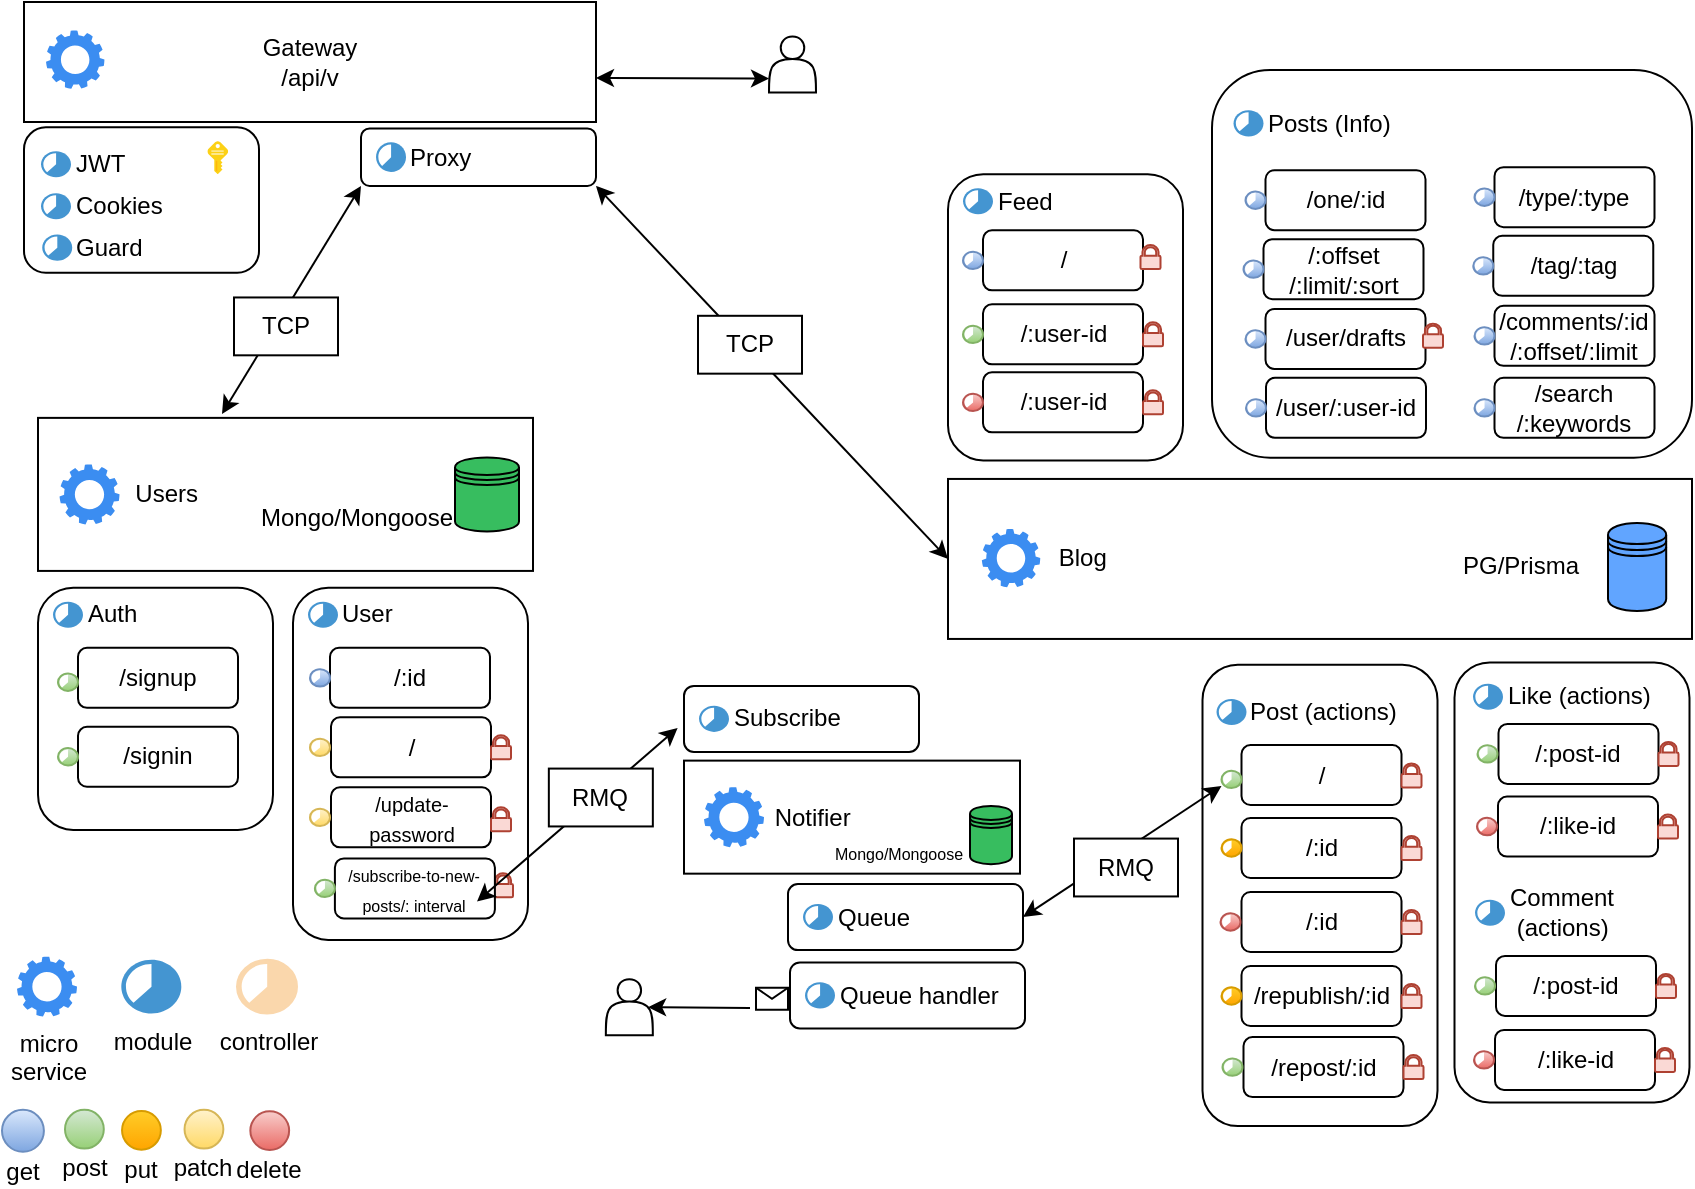 <mxfile version="22.1.2" type="device">
  <diagram name="Stránka-1" id="Q7augeW1ysP3k_pjyfom">
    <mxGraphModel dx="1420" dy="840" grid="1" gridSize="11" guides="1" tooltips="1" connect="1" arrows="1" fold="1" page="1" pageScale="1" pageWidth="180" pageHeight="333" math="0" shadow="0">
      <root>
        <mxCell id="0" />
        <mxCell id="1" parent="0" />
        <mxCell id="AFp-_R_-GhDzbqFiinib-34" value="" style="rounded=1;whiteSpace=wrap;html=1;align=left;movable=1;resizable=1;rotatable=1;deletable=1;editable=1;locked=0;connectable=1;" parent="1" vertex="1">
          <mxGeometry x="753.25" y="378.2" width="117.5" height="220" as="geometry" />
        </mxCell>
        <mxCell id="ADhO0i4H8DHNeuuw_Dwu-41" value="" style="rounded=1;whiteSpace=wrap;html=1;align=left;movable=1;resizable=1;rotatable=1;deletable=1;editable=1;locked=0;connectable=1;" parent="1" vertex="1">
          <mxGeometry x="172.5" y="340.92" width="117.5" height="176.02" as="geometry" />
        </mxCell>
        <mxCell id="ADhO0i4H8DHNeuuw_Dwu-30" value="" style="rounded=1;whiteSpace=wrap;html=1;align=left;movable=1;resizable=1;rotatable=1;deletable=1;editable=1;locked=0;connectable=1;" parent="1" vertex="1">
          <mxGeometry x="45" y="340.92" width="117.5" height="121.02" as="geometry" />
        </mxCell>
        <mxCell id="ADhO0i4H8DHNeuuw_Dwu-7" value="Gateway&lt;br&gt;/api/v" style="rounded=0;whiteSpace=wrap;html=1;labelPosition=center;verticalLabelPosition=middle;align=center;verticalAlign=middle;" parent="1" vertex="1">
          <mxGeometry x="38" y="48" width="286" height="60" as="geometry" />
        </mxCell>
        <mxCell id="ADhO0i4H8DHNeuuw_Dwu-13" value="" style="group;fillColor=#FFA069;movable=1;resizable=1;rotatable=1;deletable=1;editable=1;locked=0;connectable=1;" parent="1" vertex="1" connectable="0">
          <mxGeometry x="500" y="286.47" width="372" height="80" as="geometry" />
        </mxCell>
        <mxCell id="ADhO0i4H8DHNeuuw_Dwu-5" value="&amp;nbsp; &amp;nbsp; &amp;nbsp; &amp;nbsp; &amp;nbsp; &amp;nbsp; &amp;nbsp; &amp;nbsp; Blog" style="rounded=0;whiteSpace=wrap;html=1;movable=1;resizable=1;rotatable=1;deletable=1;editable=1;locked=0;connectable=1;align=left;" parent="ADhO0i4H8DHNeuuw_Dwu-13" vertex="1">
          <mxGeometry width="372.0" height="80" as="geometry" />
        </mxCell>
        <mxCell id="ADhO0i4H8DHNeuuw_Dwu-3" value="" style="sketch=0;html=1;aspect=fixed;strokeColor=none;shadow=0;fillColor=#3B8DF1;verticalAlign=top;labelPosition=center;verticalLabelPosition=bottom;shape=mxgraph.gcp2.gear;movable=1;resizable=1;rotatable=1;deletable=1;editable=1;locked=0;connectable=1;" parent="ADhO0i4H8DHNeuuw_Dwu-13" vertex="1">
          <mxGeometry x="16.909" y="25.0" width="29.215" height="29.215" as="geometry" />
        </mxCell>
        <mxCell id="AFp-_R_-GhDzbqFiinib-11" value="" style="shape=datastore;whiteSpace=wrap;html=1;fillColor=#61A5FF;movable=1;resizable=1;rotatable=1;deletable=1;editable=1;locked=0;connectable=1;" parent="ADhO0i4H8DHNeuuw_Dwu-13" vertex="1">
          <mxGeometry x="330" y="22" width="29.1" height="44" as="geometry" />
        </mxCell>
        <mxCell id="AFp-_R_-GhDzbqFiinib-12" value="PG/Prisma" style="text;html=1;align=center;verticalAlign=middle;resizable=1;points=[];autosize=1;strokeColor=none;fillColor=none;movable=1;rotatable=1;deletable=1;editable=1;locked=0;connectable=1;" parent="ADhO0i4H8DHNeuuw_Dwu-13" vertex="1">
          <mxGeometry x="242" y="27.5" width="88" height="33" as="geometry" />
        </mxCell>
        <mxCell id="ADhO0i4H8DHNeuuw_Dwu-15" value="/signup" style="rounded=1;whiteSpace=wrap;html=1;movable=1;resizable=1;rotatable=1;deletable=1;editable=1;locked=0;connectable=1;" parent="1" vertex="1">
          <mxGeometry x="65" y="370.92" width="80" height="30" as="geometry" />
        </mxCell>
        <mxCell id="ADhO0i4H8DHNeuuw_Dwu-16" value="/signin" style="rounded=1;whiteSpace=wrap;html=1;movable=1;resizable=1;rotatable=1;deletable=1;editable=1;locked=0;connectable=1;" parent="1" vertex="1">
          <mxGeometry x="65" y="410.4" width="80" height="30" as="geometry" />
        </mxCell>
        <mxCell id="ADhO0i4H8DHNeuuw_Dwu-17" value="/" style="rounded=1;whiteSpace=wrap;html=1;movable=1;resizable=1;rotatable=1;deletable=1;editable=1;locked=0;connectable=1;" parent="1" vertex="1">
          <mxGeometry x="191.5" y="405.68" width="80" height="30" as="geometry" />
        </mxCell>
        <mxCell id="ADhO0i4H8DHNeuuw_Dwu-20" value="" style="sketch=0;pointerEvents=1;shadow=0;dashed=0;html=1;strokeColor=#ae4132;labelPosition=center;verticalLabelPosition=bottom;verticalAlign=top;outlineConnect=0;align=center;shape=mxgraph.office.security.lock_protected;fillColor=#fad9d5;movable=1;resizable=1;rotatable=1;deletable=1;editable=1;locked=0;connectable=1;" parent="1" vertex="1">
          <mxGeometry x="271.5" y="414.68" width="10" height="12" as="geometry" />
        </mxCell>
        <mxCell id="ADhO0i4H8DHNeuuw_Dwu-21" value="/:id" style="rounded=1;whiteSpace=wrap;html=1;movable=1;resizable=1;rotatable=1;deletable=1;editable=1;locked=0;connectable=1;" parent="1" vertex="1">
          <mxGeometry x="191" y="370.92" width="80" height="30" as="geometry" />
        </mxCell>
        <mxCell id="ADhO0i4H8DHNeuuw_Dwu-24" value="module" style="shadow=0;dashed=0;html=1;strokeColor=none;fillColor=#4495D1;labelPosition=center;verticalLabelPosition=bottom;verticalAlign=top;align=center;outlineConnect=0;shape=mxgraph.veeam.2d.resource_pool;movable=1;resizable=1;rotatable=1;deletable=1;editable=1;locked=0;connectable=1;" parent="1" vertex="1">
          <mxGeometry x="86.65" y="526.91" width="30" height="26.8" as="geometry" />
        </mxCell>
        <mxCell id="ADhO0i4H8DHNeuuw_Dwu-26" value="micro &lt;br&gt;service" style="sketch=0;html=1;aspect=fixed;strokeColor=none;shadow=0;fillColor=#3B8DF1;verticalAlign=top;labelPosition=center;verticalLabelPosition=bottom;shape=mxgraph.gcp2.gear;movable=1;resizable=1;rotatable=1;deletable=1;editable=1;locked=0;connectable=1;" parent="1" vertex="1">
          <mxGeometry x="34.5" y="525.31" width="30" height="30" as="geometry" />
        </mxCell>
        <mxCell id="ADhO0i4H8DHNeuuw_Dwu-27" value="Auth" style="shadow=0;dashed=0;html=1;strokeColor=none;fillColor=#4495D1;labelPosition=right;verticalLabelPosition=middle;verticalAlign=middle;align=left;outlineConnect=0;shape=mxgraph.veeam.2d.resource_pool;horizontal=1;movable=1;resizable=1;rotatable=1;deletable=1;editable=1;locked=0;connectable=1;" parent="1" vertex="1">
          <mxGeometry x="52.5" y="347.85" width="15" height="13.07" as="geometry" />
        </mxCell>
        <mxCell id="ADhO0i4H8DHNeuuw_Dwu-32" value="controller" style="shadow=0;dashed=0;html=1;strokeColor=#fad7ac;fillColor=#fad7ac;labelPosition=center;verticalLabelPosition=bottom;verticalAlign=top;align=center;outlineConnect=0;shape=mxgraph.veeam.2d.resource_pool;movable=1;resizable=1;rotatable=1;deletable=1;editable=1;locked=0;connectable=1;" parent="1" vertex="1">
          <mxGeometry x="144.5" y="526.91" width="30" height="26.8" as="geometry" />
        </mxCell>
        <mxCell id="ADhO0i4H8DHNeuuw_Dwu-33" value="" style="shadow=0;dashed=0;html=1;strokeColor=#82b366;fillColor=#d5e8d4;labelPosition=center;verticalLabelPosition=bottom;verticalAlign=top;align=center;outlineConnect=0;shape=mxgraph.veeam.2d.resource_pool;gradientColor=#97d077;movable=1;resizable=1;rotatable=1;deletable=1;editable=1;locked=0;connectable=1;" parent="1" vertex="1">
          <mxGeometry x="55" y="383.75" width="10" height="8.71" as="geometry" />
        </mxCell>
        <mxCell id="ADhO0i4H8DHNeuuw_Dwu-36" value="" style="shadow=0;dashed=0;html=1;strokeColor=#82b366;fillColor=#d5e8d4;labelPosition=center;verticalLabelPosition=bottom;verticalAlign=top;align=center;outlineConnect=0;shape=mxgraph.veeam.2d.resource_pool;gradientColor=#97d077;movable=1;resizable=1;rotatable=1;deletable=1;editable=1;locked=0;connectable=1;" parent="1" vertex="1">
          <mxGeometry x="55" y="421.05" width="10" height="8.71" as="geometry" />
        </mxCell>
        <mxCell id="ADhO0i4H8DHNeuuw_Dwu-37" value="" style="shadow=0;dashed=0;html=1;strokeColor=#d6b656;fillColor=#fff2cc;labelPosition=center;verticalLabelPosition=bottom;verticalAlign=top;align=center;outlineConnect=0;shape=mxgraph.veeam.2d.resource_pool;gradientColor=#ffd966;movable=1;resizable=1;rotatable=1;deletable=1;editable=1;locked=0;connectable=1;" parent="1" vertex="1">
          <mxGeometry x="181" y="416.32" width="10" height="8.71" as="geometry" />
        </mxCell>
        <mxCell id="ADhO0i4H8DHNeuuw_Dwu-46" value="User" style="shadow=0;dashed=0;html=1;strokeColor=none;fillColor=#4495D1;labelPosition=right;verticalLabelPosition=middle;verticalAlign=middle;align=left;outlineConnect=0;shape=mxgraph.veeam.2d.resource_pool;horizontal=1;movable=1;resizable=1;rotatable=1;deletable=1;editable=1;locked=0;connectable=1;" parent="1" vertex="1">
          <mxGeometry x="180" y="347.85" width="15" height="13.07" as="geometry" />
        </mxCell>
        <mxCell id="ADhO0i4H8DHNeuuw_Dwu-53" value="" style="rounded=1;whiteSpace=wrap;html=1;align=left;movable=1;resizable=1;rotatable=1;deletable=1;editable=1;locked=0;connectable=1;" parent="1" vertex="1">
          <mxGeometry x="627.25" y="379.34" width="117.5" height="230.67" as="geometry" />
        </mxCell>
        <mxCell id="ADhO0i4H8DHNeuuw_Dwu-54" value="/" style="rounded=1;whiteSpace=wrap;html=1;movable=1;resizable=1;rotatable=1;deletable=1;editable=1;locked=0;connectable=1;" parent="1" vertex="1">
          <mxGeometry x="646.75" y="419.52" width="80" height="30" as="geometry" />
        </mxCell>
        <mxCell id="ADhO0i4H8DHNeuuw_Dwu-55" value="/:id" style="rounded=1;whiteSpace=wrap;html=1;movable=1;resizable=1;rotatable=1;deletable=1;editable=1;locked=0;connectable=1;" parent="1" vertex="1">
          <mxGeometry x="646.75" y="456.0" width="80" height="30" as="geometry" />
        </mxCell>
        <mxCell id="ADhO0i4H8DHNeuuw_Dwu-56" value="/:id" style="rounded=1;whiteSpace=wrap;html=1;movable=1;resizable=1;rotatable=1;deletable=1;editable=1;locked=0;connectable=1;" parent="1" vertex="1">
          <mxGeometry x="646.75" y="493.0" width="80" height="30" as="geometry" />
        </mxCell>
        <mxCell id="ADhO0i4H8DHNeuuw_Dwu-57" value="" style="sketch=0;pointerEvents=1;shadow=0;dashed=0;html=1;strokeColor=#ae4132;labelPosition=center;verticalLabelPosition=bottom;verticalAlign=top;outlineConnect=0;align=center;shape=mxgraph.office.security.lock_protected;fillColor=#fad9d5;movable=1;resizable=1;rotatable=1;deletable=1;editable=1;locked=0;connectable=1;" parent="1" vertex="1">
          <mxGeometry x="726.75" y="502.0" width="10" height="12" as="geometry" />
        </mxCell>
        <mxCell id="ADhO0i4H8DHNeuuw_Dwu-58" value="Post (actions)" style="shadow=0;dashed=0;html=1;strokeColor=none;fillColor=#4495D1;labelPosition=right;verticalLabelPosition=middle;verticalAlign=middle;align=left;outlineConnect=0;shape=mxgraph.veeam.2d.resource_pool;horizontal=1;movable=1;resizable=1;rotatable=1;deletable=1;editable=1;locked=0;connectable=1;" parent="1" vertex="1">
          <mxGeometry x="634.25" y="396.45" width="15" height="13.07" as="geometry" />
        </mxCell>
        <mxCell id="ADhO0i4H8DHNeuuw_Dwu-59" value="" style="shadow=0;dashed=0;html=1;strokeColor=#82b366;fillColor=#d5e8d4;labelPosition=center;verticalLabelPosition=bottom;verticalAlign=top;align=center;outlineConnect=0;shape=mxgraph.veeam.2d.resource_pool;gradientColor=#97d077;movable=1;resizable=1;rotatable=1;deletable=1;editable=1;locked=0;connectable=1;" parent="1" vertex="1">
          <mxGeometry x="636.75" y="432.35" width="10" height="8.71" as="geometry" />
        </mxCell>
        <mxCell id="ADhO0i4H8DHNeuuw_Dwu-60" value="" style="shadow=0;dashed=0;html=1;strokeColor=#d79b00;fillColor=#ffcd28;labelPosition=center;verticalLabelPosition=bottom;verticalAlign=top;align=center;outlineConnect=0;shape=mxgraph.veeam.2d.resource_pool;gradientColor=#ffa500;movable=1;resizable=1;rotatable=1;deletable=1;editable=1;locked=0;connectable=1;" parent="1" vertex="1">
          <mxGeometry x="636.75" y="466.65" width="10" height="8.71" as="geometry" />
        </mxCell>
        <mxCell id="ADhO0i4H8DHNeuuw_Dwu-61" value="" style="shadow=0;dashed=0;html=1;strokeColor=#b85450;fillColor=#f8cecc;labelPosition=center;verticalLabelPosition=bottom;verticalAlign=top;align=center;outlineConnect=0;shape=mxgraph.veeam.2d.resource_pool;gradientColor=#ea6b66;movable=1;resizable=1;rotatable=1;deletable=1;editable=1;locked=0;connectable=1;" parent="1" vertex="1">
          <mxGeometry x="636.25" y="503.64" width="10" height="8.71" as="geometry" />
        </mxCell>
        <mxCell id="ADhO0i4H8DHNeuuw_Dwu-62" value="" style="sketch=0;pointerEvents=1;shadow=0;dashed=0;html=1;strokeColor=#ae4132;labelPosition=center;verticalLabelPosition=bottom;verticalAlign=top;outlineConnect=0;align=center;shape=mxgraph.office.security.lock_protected;fillColor=#fad9d5;movable=1;resizable=1;rotatable=1;deletable=1;editable=1;locked=0;connectable=1;" parent="1" vertex="1">
          <mxGeometry x="726.75" y="428.72" width="10" height="12" as="geometry" />
        </mxCell>
        <mxCell id="ADhO0i4H8DHNeuuw_Dwu-63" value="" style="sketch=0;pointerEvents=1;shadow=0;dashed=0;html=1;strokeColor=#ae4132;labelPosition=center;verticalLabelPosition=bottom;verticalAlign=top;outlineConnect=0;align=center;shape=mxgraph.office.security.lock_protected;fillColor=#fad9d5;movable=1;resizable=1;rotatable=1;deletable=1;editable=1;locked=0;connectable=1;" parent="1" vertex="1">
          <mxGeometry x="726.75" y="465.01" width="10" height="12" as="geometry" />
        </mxCell>
        <mxCell id="ADhO0i4H8DHNeuuw_Dwu-64" value="" style="shadow=0;dashed=0;html=1;strokeColor=#6c8ebf;fillColor=#dae8fc;labelPosition=center;verticalLabelPosition=bottom;verticalAlign=top;align=center;outlineConnect=0;shape=mxgraph.veeam.2d.resource_pool;gradientColor=#7ea6e0;movable=1;resizable=1;rotatable=1;deletable=1;editable=1;locked=0;connectable=1;" parent="1" vertex="1">
          <mxGeometry x="181" y="381.57" width="10" height="8.71" as="geometry" />
        </mxCell>
        <mxCell id="ADhO0i4H8DHNeuuw_Dwu-65" value="/repost/:id" style="rounded=1;whiteSpace=wrap;html=1;movable=1;resizable=1;rotatable=1;deletable=1;editable=1;locked=0;connectable=1;" parent="1" vertex="1">
          <mxGeometry x="647.75" y="565.56" width="80" height="30" as="geometry" />
        </mxCell>
        <mxCell id="ADhO0i4H8DHNeuuw_Dwu-66" value="" style="sketch=0;pointerEvents=1;shadow=0;dashed=0;html=1;strokeColor=#ae4132;labelPosition=center;verticalLabelPosition=bottom;verticalAlign=top;outlineConnect=0;align=center;shape=mxgraph.office.security.lock_protected;fillColor=#fad9d5;movable=1;resizable=1;rotatable=1;deletable=1;editable=1;locked=0;connectable=1;" parent="1" vertex="1">
          <mxGeometry x="727.75" y="574.56" width="10" height="12" as="geometry" />
        </mxCell>
        <mxCell id="ADhO0i4H8DHNeuuw_Dwu-67" value="" style="shadow=0;dashed=0;html=1;strokeColor=#82b366;fillColor=#d5e8d4;labelPosition=center;verticalLabelPosition=bottom;verticalAlign=top;align=center;outlineConnect=0;shape=mxgraph.veeam.2d.resource_pool;gradientColor=#97d077;movable=1;resizable=1;rotatable=1;deletable=1;editable=1;locked=0;connectable=1;" parent="1" vertex="1">
          <mxGeometry x="637.25" y="576.2" width="10" height="8.71" as="geometry" />
        </mxCell>
        <mxCell id="ADhO0i4H8DHNeuuw_Dwu-68" value="" style="rounded=1;whiteSpace=wrap;html=1;align=left;movable=1;resizable=1;rotatable=1;deletable=1;editable=1;locked=0;connectable=1;" parent="1" vertex="1">
          <mxGeometry x="632" y="81.94" width="240" height="193.9" as="geometry" />
        </mxCell>
        <mxCell id="ADhO0i4H8DHNeuuw_Dwu-69" value="/one/:id" style="rounded=1;whiteSpace=wrap;html=1;movable=1;resizable=1;rotatable=1;deletable=1;editable=1;locked=0;connectable=1;" parent="1" vertex="1">
          <mxGeometry x="658.75" y="132.1" width="80" height="30" as="geometry" />
        </mxCell>
        <mxCell id="ADhO0i4H8DHNeuuw_Dwu-71" value="Posts (Info)" style="shadow=0;dashed=0;html=1;strokeColor=none;fillColor=#4495D1;labelPosition=right;verticalLabelPosition=middle;verticalAlign=middle;align=left;outlineConnect=0;shape=mxgraph.veeam.2d.resource_pool;horizontal=1;movable=1;resizable=1;rotatable=1;deletable=1;editable=1;locked=0;connectable=1;" parent="1" vertex="1">
          <mxGeometry x="642.75" y="102.15" width="15" height="13.07" as="geometry" />
        </mxCell>
        <mxCell id="ADhO0i4H8DHNeuuw_Dwu-72" value="" style="shadow=0;dashed=0;html=1;strokeColor=#6c8ebf;fillColor=#dae8fc;labelPosition=center;verticalLabelPosition=bottom;verticalAlign=top;align=center;outlineConnect=0;shape=mxgraph.veeam.2d.resource_pool;gradientColor=#7ea6e0;movable=1;resizable=1;rotatable=1;deletable=1;editable=1;locked=0;connectable=1;" parent="1" vertex="1">
          <mxGeometry x="648.75" y="142.75" width="10" height="8.71" as="geometry" />
        </mxCell>
        <mxCell id="ADhO0i4H8DHNeuuw_Dwu-73" value="/:offset&lt;br&gt;/:limit/:sort" style="rounded=1;whiteSpace=wrap;html=1;movable=1;resizable=1;rotatable=1;deletable=1;editable=1;locked=0;connectable=1;" parent="1" vertex="1">
          <mxGeometry x="657.75" y="166.57" width="80" height="30" as="geometry" />
        </mxCell>
        <mxCell id="ADhO0i4H8DHNeuuw_Dwu-75" value="" style="shadow=0;dashed=0;html=1;strokeColor=#6c8ebf;fillColor=#dae8fc;labelPosition=center;verticalLabelPosition=bottom;verticalAlign=top;align=center;outlineConnect=0;shape=mxgraph.veeam.2d.resource_pool;gradientColor=#7ea6e0;movable=1;resizable=1;rotatable=1;deletable=1;editable=1;locked=0;connectable=1;" parent="1" vertex="1">
          <mxGeometry x="647.75" y="177.22" width="10" height="8.71" as="geometry" />
        </mxCell>
        <mxCell id="ADhO0i4H8DHNeuuw_Dwu-76" value="/user/:user-id" style="rounded=1;whiteSpace=wrap;html=1;movable=1;resizable=1;rotatable=1;deletable=1;editable=1;locked=0;connectable=1;" parent="1" vertex="1">
          <mxGeometry x="659" y="235.93" width="80" height="30" as="geometry" />
        </mxCell>
        <mxCell id="ADhO0i4H8DHNeuuw_Dwu-78" value="" style="shadow=0;dashed=0;html=1;strokeColor=#6c8ebf;fillColor=#dae8fc;labelPosition=center;verticalLabelPosition=bottom;verticalAlign=top;align=center;outlineConnect=0;shape=mxgraph.veeam.2d.resource_pool;gradientColor=#7ea6e0;movable=1;resizable=1;rotatable=1;deletable=1;editable=1;locked=0;connectable=1;" parent="1" vertex="1">
          <mxGeometry x="649" y="246.58" width="10" height="8.71" as="geometry" />
        </mxCell>
        <mxCell id="ADhO0i4H8DHNeuuw_Dwu-80" value="/type/:type" style="rounded=1;whiteSpace=wrap;html=1;movable=1;resizable=1;rotatable=1;deletable=1;editable=1;locked=0;connectable=1;" parent="1" vertex="1">
          <mxGeometry x="773.25" y="130.58" width="80" height="30" as="geometry" />
        </mxCell>
        <mxCell id="ADhO0i4H8DHNeuuw_Dwu-81" value="" style="shadow=0;dashed=0;html=1;strokeColor=#6c8ebf;fillColor=#dae8fc;labelPosition=center;verticalLabelPosition=bottom;verticalAlign=top;align=center;outlineConnect=0;shape=mxgraph.veeam.2d.resource_pool;gradientColor=#7ea6e0;movable=1;resizable=1;rotatable=1;deletable=1;editable=1;locked=0;connectable=1;" parent="1" vertex="1">
          <mxGeometry x="763.25" y="141.23" width="10" height="8.71" as="geometry" />
        </mxCell>
        <mxCell id="ADhO0i4H8DHNeuuw_Dwu-83" value="/user/drafts" style="rounded=1;whiteSpace=wrap;html=1;movable=1;resizable=1;rotatable=1;deletable=1;editable=1;locked=0;connectable=1;" parent="1" vertex="1">
          <mxGeometry x="658.75" y="201.47" width="80" height="30" as="geometry" />
        </mxCell>
        <mxCell id="ADhO0i4H8DHNeuuw_Dwu-84" value="" style="shadow=0;dashed=0;html=1;strokeColor=#6c8ebf;fillColor=#dae8fc;labelPosition=center;verticalLabelPosition=bottom;verticalAlign=top;align=center;outlineConnect=0;shape=mxgraph.veeam.2d.resource_pool;gradientColor=#7ea6e0;movable=1;resizable=1;rotatable=1;deletable=1;editable=1;locked=0;connectable=1;" parent="1" vertex="1">
          <mxGeometry x="648.75" y="212.12" width="10" height="8.71" as="geometry" />
        </mxCell>
        <mxCell id="ADhO0i4H8DHNeuuw_Dwu-85" value="" style="sketch=0;pointerEvents=1;shadow=0;dashed=0;html=1;strokeColor=#ae4132;labelPosition=center;verticalLabelPosition=bottom;verticalAlign=top;outlineConnect=0;align=center;shape=mxgraph.office.security.lock_protected;fillColor=#fad9d5;movable=1;resizable=1;rotatable=1;deletable=1;editable=1;locked=0;connectable=1;" parent="1" vertex="1">
          <mxGeometry x="737.5" y="208.83" width="10" height="12" as="geometry" />
        </mxCell>
        <mxCell id="ADhO0i4H8DHNeuuw_Dwu-86" value="/tag/:tag" style="rounded=1;whiteSpace=wrap;html=1;movable=1;resizable=1;rotatable=1;deletable=1;editable=1;locked=0;connectable=1;" parent="1" vertex="1">
          <mxGeometry x="772.63" y="164.93" width="80" height="30" as="geometry" />
        </mxCell>
        <mxCell id="ADhO0i4H8DHNeuuw_Dwu-87" value="" style="shadow=0;dashed=0;html=1;strokeColor=#6c8ebf;fillColor=#dae8fc;labelPosition=center;verticalLabelPosition=bottom;verticalAlign=top;align=center;outlineConnect=0;shape=mxgraph.veeam.2d.resource_pool;gradientColor=#7ea6e0;movable=1;resizable=1;rotatable=1;deletable=1;editable=1;locked=0;connectable=1;" parent="1" vertex="1">
          <mxGeometry x="762.63" y="175.58" width="10" height="8.71" as="geometry" />
        </mxCell>
        <mxCell id="ADhO0i4H8DHNeuuw_Dwu-98" value="get" style="ellipse;whiteSpace=wrap;html=1;aspect=fixed;fillColor=#dae8fc;strokeColor=#6c8ebf;verticalAlign=middle;labelPosition=center;verticalLabelPosition=bottom;align=center;gradientColor=#7ea6e0;movable=1;resizable=1;rotatable=1;deletable=1;editable=1;locked=0;connectable=1;" parent="1" vertex="1">
          <mxGeometry x="27.0" y="601.91" width="20.95" height="20.95" as="geometry" />
        </mxCell>
        <mxCell id="ADhO0i4H8DHNeuuw_Dwu-99" value="post" style="ellipse;whiteSpace=wrap;html=1;aspect=fixed;fillColor=#d5e8d4;strokeColor=#82b366;verticalAlign=middle;labelPosition=center;verticalLabelPosition=bottom;align=center;gradientColor=#97d077;movable=1;resizable=1;rotatable=1;deletable=1;editable=1;locked=0;connectable=1;" parent="1" vertex="1">
          <mxGeometry x="58.5" y="601.91" width="19.4" height="19.4" as="geometry" />
        </mxCell>
        <mxCell id="ADhO0i4H8DHNeuuw_Dwu-101" value="put" style="ellipse;whiteSpace=wrap;html=1;aspect=fixed;fillColor=#ffcd28;strokeColor=#d79b00;verticalAlign=middle;labelPosition=center;verticalLabelPosition=bottom;align=center;gradientColor=#ffa500;movable=1;resizable=1;rotatable=1;deletable=1;editable=1;locked=0;connectable=1;" parent="1" vertex="1">
          <mxGeometry x="87.02" y="602.46" width="19.4" height="19.4" as="geometry" />
        </mxCell>
        <mxCell id="ADhO0i4H8DHNeuuw_Dwu-102" value="delete" style="ellipse;whiteSpace=wrap;html=1;aspect=fixed;fillColor=#f8cecc;strokeColor=#b85450;verticalAlign=middle;labelPosition=center;verticalLabelPosition=bottom;align=center;gradientColor=#ea6b66;movable=1;resizable=1;rotatable=1;deletable=1;editable=1;locked=0;connectable=1;" parent="1" vertex="1">
          <mxGeometry x="151.17" y="602.61" width="19.4" height="19.4" as="geometry" />
        </mxCell>
        <mxCell id="ADhO0i4H8DHNeuuw_Dwu-103" value="patch" style="ellipse;whiteSpace=wrap;html=1;aspect=fixed;fillColor=#fff2cc;strokeColor=#d6b656;verticalAlign=middle;labelPosition=center;verticalLabelPosition=bottom;align=center;gradientColor=#ffd966;movable=1;resizable=1;rotatable=1;deletable=1;editable=1;locked=0;connectable=1;" parent="1" vertex="1">
          <mxGeometry x="118.27" y="601.91" width="19.4" height="19.4" as="geometry" />
        </mxCell>
        <mxCell id="ADhO0i4H8DHNeuuw_Dwu-110" value="" style="rounded=1;whiteSpace=wrap;html=1;align=left;movable=1;resizable=1;rotatable=1;deletable=1;editable=1;locked=0;connectable=1;" parent="1" vertex="1">
          <mxGeometry x="500" y="134.16" width="117.5" height="143.04" as="geometry" />
        </mxCell>
        <mxCell id="ADhO0i4H8DHNeuuw_Dwu-113" value="Feed" style="shadow=0;dashed=0;html=1;strokeColor=none;fillColor=#4495D1;labelPosition=right;verticalLabelPosition=middle;verticalAlign=middle;align=left;outlineConnect=0;shape=mxgraph.veeam.2d.resource_pool;horizontal=1;movable=1;resizable=1;rotatable=1;deletable=1;editable=1;locked=0;connectable=1;" parent="1" vertex="1">
          <mxGeometry x="507.5" y="141.09" width="15" height="13.07" as="geometry" />
        </mxCell>
        <mxCell id="ADhO0i4H8DHNeuuw_Dwu-126" value="/:user-id" style="rounded=1;whiteSpace=wrap;html=1;movable=1;resizable=1;rotatable=1;deletable=1;editable=1;locked=0;connectable=1;" parent="1" vertex="1">
          <mxGeometry x="517.5" y="199.18" width="80" height="30" as="geometry" />
        </mxCell>
        <mxCell id="ADhO0i4H8DHNeuuw_Dwu-127" value="" style="sketch=0;pointerEvents=1;shadow=0;dashed=0;html=1;strokeColor=#ae4132;labelPosition=center;verticalLabelPosition=bottom;verticalAlign=top;outlineConnect=0;align=center;shape=mxgraph.office.security.lock_protected;fillColor=#fad9d5;movable=1;resizable=1;rotatable=1;deletable=1;editable=1;locked=0;connectable=1;" parent="1" vertex="1">
          <mxGeometry x="597.5" y="208.18" width="10" height="12" as="geometry" />
        </mxCell>
        <mxCell id="ADhO0i4H8DHNeuuw_Dwu-128" value="" style="shadow=0;dashed=0;html=1;strokeColor=#82b366;fillColor=#d5e8d4;labelPosition=center;verticalLabelPosition=bottom;verticalAlign=top;align=center;outlineConnect=0;shape=mxgraph.veeam.2d.resource_pool;gradientColor=#97d077;movable=1;resizable=1;rotatable=1;deletable=1;editable=1;locked=0;connectable=1;" parent="1" vertex="1">
          <mxGeometry x="507.5" y="209.83" width="10" height="8.71" as="geometry" />
        </mxCell>
        <mxCell id="ADhO0i4H8DHNeuuw_Dwu-129" value="/" style="rounded=1;whiteSpace=wrap;html=1;movable=1;resizable=1;rotatable=1;deletable=1;editable=1;locked=0;connectable=1;" parent="1" vertex="1">
          <mxGeometry x="517.5" y="162.18" width="80" height="30" as="geometry" />
        </mxCell>
        <mxCell id="ADhO0i4H8DHNeuuw_Dwu-130" value="" style="shadow=0;dashed=0;html=1;strokeColor=#6c8ebf;fillColor=#dae8fc;labelPosition=center;verticalLabelPosition=bottom;verticalAlign=top;align=center;outlineConnect=0;shape=mxgraph.veeam.2d.resource_pool;gradientColor=#7ea6e0;movable=1;resizable=1;rotatable=1;deletable=1;editable=1;locked=0;connectable=1;" parent="1" vertex="1">
          <mxGeometry x="507.5" y="172.83" width="10" height="8.71" as="geometry" />
        </mxCell>
        <mxCell id="ADhO0i4H8DHNeuuw_Dwu-131" value="" style="sketch=0;pointerEvents=1;shadow=0;dashed=0;html=1;strokeColor=#ae4132;labelPosition=center;verticalLabelPosition=bottom;verticalAlign=top;outlineConnect=0;align=center;shape=mxgraph.office.security.lock_protected;fillColor=#fad9d5;movable=1;resizable=1;rotatable=1;deletable=1;editable=1;locked=0;connectable=1;" parent="1" vertex="1">
          <mxGeometry x="596.25" y="169.54" width="10" height="12" as="geometry" />
        </mxCell>
        <mxCell id="ADhO0i4H8DHNeuuw_Dwu-132" value="/:user-id" style="rounded=1;whiteSpace=wrap;html=1;movable=1;resizable=1;rotatable=1;deletable=1;editable=1;locked=0;connectable=1;" parent="1" vertex="1">
          <mxGeometry x="517.5" y="233.18" width="80" height="30" as="geometry" />
        </mxCell>
        <mxCell id="ADhO0i4H8DHNeuuw_Dwu-133" value="" style="sketch=0;pointerEvents=1;shadow=0;dashed=0;html=1;strokeColor=#ae4132;labelPosition=center;verticalLabelPosition=bottom;verticalAlign=top;outlineConnect=0;align=center;shape=mxgraph.office.security.lock_protected;fillColor=#fad9d5;movable=1;resizable=1;rotatable=1;deletable=1;editable=1;locked=0;connectable=1;" parent="1" vertex="1">
          <mxGeometry x="597.5" y="242.18" width="10" height="12" as="geometry" />
        </mxCell>
        <mxCell id="ADhO0i4H8DHNeuuw_Dwu-134" value="" style="shadow=0;dashed=0;html=1;strokeColor=#b85450;fillColor=#f8cecc;labelPosition=center;verticalLabelPosition=bottom;verticalAlign=top;align=center;outlineConnect=0;shape=mxgraph.veeam.2d.resource_pool;gradientColor=#ea6b66;movable=1;resizable=1;rotatable=1;deletable=1;editable=1;locked=0;connectable=1;" parent="1" vertex="1">
          <mxGeometry x="507.5" y="243.83" width="10" height="8.71" as="geometry" />
        </mxCell>
        <mxCell id="ADhO0i4H8DHNeuuw_Dwu-136" value="/:post-id" style="rounded=1;whiteSpace=wrap;html=1;movable=1;resizable=1;rotatable=1;deletable=1;editable=1;locked=0;connectable=1;" parent="1" vertex="1">
          <mxGeometry x="775.25" y="408.94" width="80" height="30" as="geometry" />
        </mxCell>
        <mxCell id="ADhO0i4H8DHNeuuw_Dwu-137" value="" style="sketch=0;pointerEvents=1;shadow=0;dashed=0;html=1;strokeColor=#ae4132;labelPosition=center;verticalLabelPosition=bottom;verticalAlign=top;outlineConnect=0;align=center;shape=mxgraph.office.security.lock_protected;fillColor=#fad9d5;movable=1;resizable=1;rotatable=1;deletable=1;editable=1;locked=0;connectable=1;" parent="1" vertex="1">
          <mxGeometry x="855.25" y="417.94" width="10" height="12" as="geometry" />
        </mxCell>
        <mxCell id="ADhO0i4H8DHNeuuw_Dwu-138" value="" style="shadow=0;dashed=0;html=1;strokeColor=#82b366;fillColor=#d5e8d4;labelPosition=center;verticalLabelPosition=bottom;verticalAlign=top;align=center;outlineConnect=0;shape=mxgraph.veeam.2d.resource_pool;gradientColor=#97d077;movable=1;resizable=1;rotatable=1;deletable=1;editable=1;locked=0;connectable=1;" parent="1" vertex="1">
          <mxGeometry x="764.75" y="419.58" width="10" height="8.71" as="geometry" />
        </mxCell>
        <mxCell id="ADhO0i4H8DHNeuuw_Dwu-139" value="/:like-id" style="rounded=1;whiteSpace=wrap;html=1;movable=1;resizable=1;rotatable=1;deletable=1;editable=1;locked=0;connectable=1;" parent="1" vertex="1">
          <mxGeometry x="775" y="445.29" width="80" height="30" as="geometry" />
        </mxCell>
        <mxCell id="ADhO0i4H8DHNeuuw_Dwu-140" value="" style="sketch=0;pointerEvents=1;shadow=0;dashed=0;html=1;strokeColor=#ae4132;labelPosition=center;verticalLabelPosition=bottom;verticalAlign=top;outlineConnect=0;align=center;shape=mxgraph.office.security.lock_protected;fillColor=#fad9d5;movable=1;resizable=1;rotatable=1;deletable=1;editable=1;locked=0;connectable=1;" parent="1" vertex="1">
          <mxGeometry x="855" y="454.29" width="10" height="12" as="geometry" />
        </mxCell>
        <mxCell id="ADhO0i4H8DHNeuuw_Dwu-141" value="" style="shadow=0;dashed=0;html=1;strokeColor=#b85450;fillColor=#f8cecc;labelPosition=center;verticalLabelPosition=bottom;verticalAlign=top;align=center;outlineConnect=0;shape=mxgraph.veeam.2d.resource_pool;gradientColor=#ea6b66;movable=1;resizable=1;rotatable=1;deletable=1;editable=1;locked=0;connectable=1;" parent="1" vertex="1">
          <mxGeometry x="764.5" y="455.93" width="10" height="8.71" as="geometry" />
        </mxCell>
        <mxCell id="ADhO0i4H8DHNeuuw_Dwu-142" value="/:post-id" style="rounded=1;whiteSpace=wrap;html=1;movable=1;resizable=1;rotatable=1;deletable=1;editable=1;locked=0;connectable=1;" parent="1" vertex="1">
          <mxGeometry x="774" y="524.94" width="80" height="30" as="geometry" />
        </mxCell>
        <mxCell id="ADhO0i4H8DHNeuuw_Dwu-143" value="" style="sketch=0;pointerEvents=1;shadow=0;dashed=0;html=1;strokeColor=#ae4132;labelPosition=center;verticalLabelPosition=bottom;verticalAlign=top;outlineConnect=0;align=center;shape=mxgraph.office.security.lock_protected;fillColor=#fad9d5;movable=1;resizable=1;rotatable=1;deletable=1;editable=1;locked=0;connectable=1;" parent="1" vertex="1">
          <mxGeometry x="854" y="533.94" width="10" height="12" as="geometry" />
        </mxCell>
        <mxCell id="ADhO0i4H8DHNeuuw_Dwu-144" value="" style="shadow=0;dashed=0;html=1;strokeColor=#82b366;fillColor=#d5e8d4;labelPosition=center;verticalLabelPosition=bottom;verticalAlign=top;align=center;outlineConnect=0;shape=mxgraph.veeam.2d.resource_pool;gradientColor=#97d077;movable=1;resizable=1;rotatable=1;deletable=1;editable=1;locked=0;connectable=1;" parent="1" vertex="1">
          <mxGeometry x="763.5" y="535.58" width="10" height="8.71" as="geometry" />
        </mxCell>
        <mxCell id="ADhO0i4H8DHNeuuw_Dwu-145" value="/:like-id" style="rounded=1;whiteSpace=wrap;html=1;movable=1;resizable=1;rotatable=1;deletable=1;editable=1;locked=0;connectable=1;" parent="1" vertex="1">
          <mxGeometry x="773.5" y="561.94" width="80" height="30" as="geometry" />
        </mxCell>
        <mxCell id="ADhO0i4H8DHNeuuw_Dwu-146" value="" style="sketch=0;pointerEvents=1;shadow=0;dashed=0;html=1;strokeColor=#ae4132;labelPosition=center;verticalLabelPosition=bottom;verticalAlign=top;outlineConnect=0;align=center;shape=mxgraph.office.security.lock_protected;fillColor=#fad9d5;movable=1;resizable=1;rotatable=1;deletable=1;editable=1;locked=0;connectable=1;" parent="1" vertex="1">
          <mxGeometry x="853.5" y="570.94" width="10" height="12" as="geometry" />
        </mxCell>
        <mxCell id="ADhO0i4H8DHNeuuw_Dwu-147" value="" style="shadow=0;dashed=0;html=1;strokeColor=#b85450;fillColor=#f8cecc;labelPosition=center;verticalLabelPosition=bottom;verticalAlign=top;align=center;outlineConnect=0;shape=mxgraph.veeam.2d.resource_pool;gradientColor=#ea6b66;movable=1;resizable=1;rotatable=1;deletable=1;editable=1;locked=0;connectable=1;" parent="1" vertex="1">
          <mxGeometry x="763" y="572.58" width="10" height="8.71" as="geometry" />
        </mxCell>
        <mxCell id="ADhO0i4H8DHNeuuw_Dwu-148" value="/comments/:id&lt;br&gt;/:offset/:limit" style="rounded=1;whiteSpace=wrap;html=1;movable=1;resizable=1;rotatable=1;deletable=1;editable=1;locked=0;connectable=1;" parent="1" vertex="1">
          <mxGeometry x="773.25" y="199.93" width="80" height="30" as="geometry" />
        </mxCell>
        <mxCell id="ADhO0i4H8DHNeuuw_Dwu-149" value="" style="shadow=0;dashed=0;html=1;strokeColor=#6c8ebf;fillColor=#dae8fc;labelPosition=center;verticalLabelPosition=bottom;verticalAlign=top;align=center;outlineConnect=0;shape=mxgraph.veeam.2d.resource_pool;gradientColor=#7ea6e0;movable=1;resizable=1;rotatable=1;deletable=1;editable=1;locked=0;connectable=1;" parent="1" vertex="1">
          <mxGeometry x="763.25" y="210.58" width="10" height="8.71" as="geometry" />
        </mxCell>
        <mxCell id="ADhO0i4H8DHNeuuw_Dwu-150" value="/search&lt;br&gt;/:keywords" style="rounded=1;whiteSpace=wrap;html=1;movable=1;resizable=1;rotatable=1;deletable=1;editable=1;locked=0;connectable=1;" parent="1" vertex="1">
          <mxGeometry x="773.25" y="235.93" width="80" height="30" as="geometry" />
        </mxCell>
        <mxCell id="ADhO0i4H8DHNeuuw_Dwu-151" value="" style="shadow=0;dashed=0;html=1;strokeColor=#6c8ebf;fillColor=#dae8fc;labelPosition=center;verticalLabelPosition=bottom;verticalAlign=top;align=center;outlineConnect=0;shape=mxgraph.veeam.2d.resource_pool;gradientColor=#7ea6e0;movable=1;resizable=1;rotatable=1;deletable=1;editable=1;locked=0;connectable=1;" parent="1" vertex="1">
          <mxGeometry x="763.25" y="246.58" width="10" height="8.71" as="geometry" />
        </mxCell>
        <mxCell id="ADhO0i4H8DHNeuuw_Dwu-152" value="" style="rounded=1;whiteSpace=wrap;html=1;align=left;" parent="1" vertex="1">
          <mxGeometry x="420" y="489.05" width="117.5" height="33" as="geometry" />
        </mxCell>
        <mxCell id="ADhO0i4H8DHNeuuw_Dwu-157" value="Queue" style="shadow=0;dashed=0;html=1;strokeColor=none;fillColor=#4495D1;labelPosition=right;verticalLabelPosition=middle;verticalAlign=middle;align=left;outlineConnect=0;shape=mxgraph.veeam.2d.resource_pool;horizontal=1;" parent="1" vertex="1">
          <mxGeometry x="427.5" y="498.98" width="15" height="13.07" as="geometry" />
        </mxCell>
        <mxCell id="ADhO0i4H8DHNeuuw_Dwu-170" value="" style="rounded=1;whiteSpace=wrap;html=1;align=left;" parent="1" vertex="1">
          <mxGeometry x="38" y="110.68" width="117.5" height="72.72" as="geometry" />
        </mxCell>
        <mxCell id="ADhO0i4H8DHNeuuw_Dwu-175" value="JWT" style="shadow=0;dashed=0;html=1;strokeColor=none;fillColor=#4495D1;labelPosition=right;verticalLabelPosition=middle;verticalAlign=middle;align=left;outlineConnect=0;shape=mxgraph.veeam.2d.resource_pool;horizontal=1;" parent="1" vertex="1">
          <mxGeometry x="46.5" y="122.61" width="15" height="13.07" as="geometry" />
        </mxCell>
        <mxCell id="ADhO0i4H8DHNeuuw_Dwu-23" value="" style="image;sketch=0;aspect=fixed;html=1;points=[];align=center;fontSize=12;image=img/lib/mscae/Key.svg;" parent="1" vertex="1">
          <mxGeometry x="129.74" y="117.61" width="10.26" height="16.55" as="geometry" />
        </mxCell>
        <mxCell id="ADhO0i4H8DHNeuuw_Dwu-180" value="" style="sketch=0;html=1;aspect=fixed;strokeColor=none;shadow=0;fillColor=#3B8DF1;verticalAlign=top;labelPosition=center;verticalLabelPosition=bottom;shape=mxgraph.gcp2.gear" parent="1" vertex="1">
          <mxGeometry x="48.999" y="62.22" width="29.215" height="29.215" as="geometry" />
        </mxCell>
        <mxCell id="ADhO0i4H8DHNeuuw_Dwu-181" value="" style="rounded=1;whiteSpace=wrap;html=1;align=left;" parent="1" vertex="1">
          <mxGeometry x="206.5" y="111.22" width="117.5" height="28.72" as="geometry" />
        </mxCell>
        <mxCell id="ADhO0i4H8DHNeuuw_Dwu-184" value="Proxy" style="shadow=0;dashed=0;html=1;strokeColor=none;fillColor=#4495D1;labelPosition=right;verticalLabelPosition=middle;verticalAlign=middle;align=left;outlineConnect=0;shape=mxgraph.veeam.2d.resource_pool;horizontal=1;" parent="1" vertex="1">
          <mxGeometry x="214" y="118.15" width="15" height="14.79" as="geometry" />
        </mxCell>
        <mxCell id="AFp-_R_-GhDzbqFiinib-1" value="/republish/:id" style="rounded=1;whiteSpace=wrap;html=1;movable=1;resizable=1;rotatable=1;deletable=1;editable=1;locked=0;connectable=1;" parent="1" vertex="1">
          <mxGeometry x="646.75" y="530.0" width="80" height="30" as="geometry" />
        </mxCell>
        <mxCell id="AFp-_R_-GhDzbqFiinib-2" value="" style="shadow=0;dashed=0;html=1;strokeColor=#d79b00;fillColor=#ffcd28;labelPosition=center;verticalLabelPosition=bottom;verticalAlign=top;align=center;outlineConnect=0;shape=mxgraph.veeam.2d.resource_pool;gradientColor=#ffa500;movable=1;resizable=1;rotatable=1;deletable=1;editable=1;locked=0;connectable=1;" parent="1" vertex="1">
          <mxGeometry x="636.75" y="540.65" width="10" height="8.71" as="geometry" />
        </mxCell>
        <mxCell id="AFp-_R_-GhDzbqFiinib-3" value="" style="sketch=0;pointerEvents=1;shadow=0;dashed=0;html=1;strokeColor=#ae4132;labelPosition=center;verticalLabelPosition=bottom;verticalAlign=top;outlineConnect=0;align=center;shape=mxgraph.office.security.lock_protected;fillColor=#fad9d5;movable=1;resizable=1;rotatable=1;deletable=1;editable=1;locked=0;connectable=1;" parent="1" vertex="1">
          <mxGeometry x="726.75" y="539.01" width="10" height="12" as="geometry" />
        </mxCell>
        <mxCell id="AFp-_R_-GhDzbqFiinib-9" value="Like (actions)" style="shadow=0;dashed=0;html=1;strokeColor=none;fillColor=#4495D1;labelPosition=right;verticalLabelPosition=middle;verticalAlign=middle;align=left;outlineConnect=0;shape=mxgraph.veeam.2d.resource_pool;horizontal=1;movable=1;resizable=1;rotatable=1;deletable=1;editable=1;locked=0;connectable=1;" parent="1" vertex="1">
          <mxGeometry x="762.5" y="388.83" width="15" height="13.07" as="geometry" />
        </mxCell>
        <mxCell id="AFp-_R_-GhDzbqFiinib-10" value="Comment&lt;br&gt;&amp;nbsp;(actions)" style="shadow=0;dashed=0;html=1;strokeColor=none;fillColor=#4495D1;labelPosition=right;verticalLabelPosition=middle;verticalAlign=middle;align=left;outlineConnect=0;shape=mxgraph.veeam.2d.resource_pool;horizontal=1;movable=1;resizable=1;rotatable=1;deletable=1;editable=1;locked=0;connectable=1;" parent="1" vertex="1">
          <mxGeometry x="763.5" y="496.83" width="15" height="13.07" as="geometry" />
        </mxCell>
        <mxCell id="AFp-_R_-GhDzbqFiinib-15" value="&lt;font style=&quot;font-size: 10px;&quot;&gt;/update-password&lt;/font&gt;" style="rounded=1;whiteSpace=wrap;html=1;movable=1;resizable=1;rotatable=1;deletable=1;editable=1;locked=0;connectable=1;" parent="1" vertex="1">
          <mxGeometry x="191.5" y="440.68" width="80" height="30" as="geometry" />
        </mxCell>
        <mxCell id="AFp-_R_-GhDzbqFiinib-16" value="" style="sketch=0;pointerEvents=1;shadow=0;dashed=0;html=1;strokeColor=#ae4132;labelPosition=center;verticalLabelPosition=bottom;verticalAlign=top;outlineConnect=0;align=center;shape=mxgraph.office.security.lock_protected;fillColor=#fad9d5;movable=1;resizable=1;rotatable=1;deletable=1;editable=1;locked=0;connectable=1;" parent="1" vertex="1">
          <mxGeometry x="271.5" y="450.68" width="10" height="12" as="geometry" />
        </mxCell>
        <mxCell id="AFp-_R_-GhDzbqFiinib-17" value="" style="shadow=0;dashed=0;html=1;strokeColor=#d6b656;fillColor=#fff2cc;labelPosition=center;verticalLabelPosition=bottom;verticalAlign=top;align=center;outlineConnect=0;shape=mxgraph.veeam.2d.resource_pool;gradientColor=#ffd966;movable=1;resizable=1;rotatable=1;deletable=1;editable=1;locked=0;connectable=1;" parent="1" vertex="1">
          <mxGeometry x="181" y="451.32" width="10" height="8.71" as="geometry" />
        </mxCell>
        <mxCell id="AFp-_R_-GhDzbqFiinib-20" value="" style="sketch=0;pointerEvents=1;shadow=0;dashed=0;html=1;strokeColor=#ae4132;labelPosition=center;verticalLabelPosition=bottom;verticalAlign=top;outlineConnect=0;align=center;shape=mxgraph.office.security.lock_protected;fillColor=#fad9d5;movable=1;resizable=1;rotatable=1;deletable=1;editable=1;locked=0;connectable=1;" parent="1" vertex="1">
          <mxGeometry x="272.5" y="483.68" width="10" height="12" as="geometry" />
        </mxCell>
        <mxCell id="AFp-_R_-GhDzbqFiinib-18" value="&lt;p&gt;&lt;font style=&quot;font-size: 8px;&quot;&gt;&lt;font style=&quot;&quot;&gt;/subscribe-to-new-posts/:&lt;/font&gt;&amp;nbsp;interval&lt;/font&gt;&lt;/p&gt;" style="rounded=1;whiteSpace=wrap;html=1;movable=1;resizable=1;rotatable=1;deletable=1;editable=1;locked=0;connectable=1;" parent="1" vertex="1">
          <mxGeometry x="193.45" y="476.2" width="80" height="30" as="geometry" />
        </mxCell>
        <mxCell id="AFp-_R_-GhDzbqFiinib-19" value="" style="shadow=0;dashed=0;html=1;strokeColor=#82b366;fillColor=#d5e8d4;labelPosition=center;verticalLabelPosition=bottom;verticalAlign=top;align=center;outlineConnect=0;shape=mxgraph.veeam.2d.resource_pool;gradientColor=#97d077;movable=1;resizable=1;rotatable=1;deletable=1;editable=1;locked=0;connectable=1;" parent="1" vertex="1">
          <mxGeometry x="183.45" y="486.85" width="10" height="8.71" as="geometry" />
        </mxCell>
        <mxCell id="AFp-_R_-GhDzbqFiinib-21" value="Cookies" style="shadow=0;dashed=0;html=1;strokeColor=none;fillColor=#4495D1;labelPosition=right;verticalLabelPosition=middle;verticalAlign=middle;align=left;outlineConnect=0;shape=mxgraph.veeam.2d.resource_pool;horizontal=1;" parent="1" vertex="1">
          <mxGeometry x="46.5" y="143.61" width="15" height="13.07" as="geometry" />
        </mxCell>
        <mxCell id="AFp-_R_-GhDzbqFiinib-24" value="Guard" style="shadow=0;dashed=0;html=1;strokeColor=none;fillColor=#4495D1;labelPosition=right;verticalLabelPosition=middle;verticalAlign=middle;align=left;outlineConnect=0;shape=mxgraph.veeam.2d.resource_pool;horizontal=1;" parent="1" vertex="1">
          <mxGeometry x="47.11" y="164.29" width="15" height="13.07" as="geometry" />
        </mxCell>
        <mxCell id="AFp-_R_-GhDzbqFiinib-28" value="" style="endArrow=classic;startArrow=classic;html=1;rounded=0;exitX=0;exitY=0.5;exitDx=0;exitDy=0;entryX=1;entryY=1;entryDx=0;entryDy=0;" parent="1" source="ADhO0i4H8DHNeuuw_Dwu-5" target="ADhO0i4H8DHNeuuw_Dwu-181" edge="1">
          <mxGeometry width="50" height="50" relative="1" as="geometry">
            <mxPoint x="489" y="-120.06" as="sourcePoint" />
            <mxPoint x="324" y="143.94" as="targetPoint" />
          </mxGeometry>
        </mxCell>
        <mxCell id="AFp-_R_-GhDzbqFiinib-27" value="TCP" style="rounded=0;whiteSpace=wrap;html=1;" parent="1" vertex="1">
          <mxGeometry x="375" y="204.9" width="52" height="28.93" as="geometry" />
        </mxCell>
        <mxCell id="AFp-_R_-GhDzbqFiinib-30" value="" style="endArrow=classic;startArrow=classic;html=1;rounded=0;entryX=0;entryY=1;entryDx=0;entryDy=0;" parent="1" target="ADhO0i4H8DHNeuuw_Dwu-181" edge="1">
          <mxGeometry width="50" height="50" relative="1" as="geometry">
            <mxPoint x="137" y="253.94" as="sourcePoint" />
            <mxPoint x="203" y="132.94" as="targetPoint" />
          </mxGeometry>
        </mxCell>
        <mxCell id="AFp-_R_-GhDzbqFiinib-29" value="TCP" style="rounded=0;whiteSpace=wrap;html=1;" parent="1" vertex="1">
          <mxGeometry x="143" y="195.73" width="52" height="28.93" as="geometry" />
        </mxCell>
        <mxCell id="AFp-_R_-GhDzbqFiinib-39" value="" style="shape=actor;whiteSpace=wrap;html=1;" parent="1" vertex="1">
          <mxGeometry x="410.5" y="65.29" width="23.5" height="28" as="geometry" />
        </mxCell>
        <mxCell id="AFp-_R_-GhDzbqFiinib-40" value="" style="endArrow=classic;startArrow=classic;html=1;rounded=0;exitX=0;exitY=0.75;exitDx=0;exitDy=0;" parent="1" source="AFp-_R_-GhDzbqFiinib-39" edge="1">
          <mxGeometry width="50" height="50" relative="1" as="geometry">
            <mxPoint x="375.5" y="108" as="sourcePoint" />
            <mxPoint x="324" y="85.94" as="targetPoint" />
          </mxGeometry>
        </mxCell>
        <mxCell id="AFp-_R_-GhDzbqFiinib-42" value="" style="rounded=1;whiteSpace=wrap;html=1;align=left;" parent="1" vertex="1">
          <mxGeometry x="421" y="528.22" width="117.5" height="33" as="geometry" />
        </mxCell>
        <mxCell id="AFp-_R_-GhDzbqFiinib-43" value="Queue handler" style="shadow=0;dashed=0;html=1;strokeColor=none;fillColor=#4495D1;labelPosition=right;verticalLabelPosition=middle;verticalAlign=middle;align=left;outlineConnect=0;shape=mxgraph.veeam.2d.resource_pool;horizontal=1;" parent="1" vertex="1">
          <mxGeometry x="428.5" y="538.15" width="15" height="13.07" as="geometry" />
        </mxCell>
        <mxCell id="AFp-_R_-GhDzbqFiinib-44" value="" style="rounded=1;whiteSpace=wrap;html=1;align=left;" parent="1" vertex="1">
          <mxGeometry x="368" y="389.94" width="117.5" height="33" as="geometry" />
        </mxCell>
        <mxCell id="AFp-_R_-GhDzbqFiinib-45" value="Subscribe" style="shadow=0;dashed=0;html=1;strokeColor=none;fillColor=#4495D1;labelPosition=right;verticalLabelPosition=middle;verticalAlign=middle;align=left;outlineConnect=0;shape=mxgraph.veeam.2d.resource_pool;horizontal=1;" parent="1" vertex="1">
          <mxGeometry x="375.5" y="399.87" width="15" height="13.07" as="geometry" />
        </mxCell>
        <mxCell id="ADhO0i4H8DHNeuuw_Dwu-4" value="&amp;nbsp; &amp;nbsp; &amp;nbsp; &amp;nbsp; &amp;nbsp; &amp;nbsp; &amp;nbsp; Users" style="rounded=0;whiteSpace=wrap;html=1;movable=1;resizable=1;rotatable=1;deletable=1;editable=1;locked=0;connectable=1;align=left;" parent="1" vertex="1">
          <mxGeometry x="45" y="255.94" width="247.5" height="76.518" as="geometry" />
        </mxCell>
        <mxCell id="ADhO0i4H8DHNeuuw_Dwu-10" value="" style="sketch=0;html=1;aspect=fixed;strokeColor=none;shadow=0;fillColor=#3B8DF1;verticalAlign=top;labelPosition=center;verticalLabelPosition=bottom;shape=mxgraph.gcp2.gear;movable=1;resizable=1;rotatable=1;deletable=1;editable=1;locked=0;connectable=1;" parent="1" vertex="1">
          <mxGeometry x="55.761" y="279.198" width="29.999" height="29.999" as="geometry" />
        </mxCell>
        <mxCell id="AFp-_R_-GhDzbqFiinib-13" value="" style="shape=datastore;whiteSpace=wrap;html=1;fillColor=#37BD5F;movable=1;resizable=1;rotatable=1;deletable=1;editable=1;locked=0;connectable=1;" parent="1" vertex="1">
          <mxGeometry x="253.5" y="275.7" width="32" height="37" as="geometry" />
        </mxCell>
        <mxCell id="AFp-_R_-GhDzbqFiinib-14" value="Mongo/Mongoose" style="text;html=1;align=center;verticalAlign=middle;resizable=1;points=[];autosize=1;strokeColor=none;fillColor=none;movable=1;rotatable=1;deletable=1;editable=1;locked=0;connectable=1;" parent="1" vertex="1">
          <mxGeometry x="143.5" y="289.46" width="121" height="33" as="geometry" />
        </mxCell>
        <mxCell id="ADhO0i4H8DHNeuuw_Dwu-6" value="&amp;nbsp; &amp;nbsp; &amp;nbsp; &amp;nbsp; &amp;nbsp; &amp;nbsp; &amp;nbsp;Notifier" style="rounded=0;whiteSpace=wrap;html=1;movable=1;resizable=1;rotatable=1;deletable=1;editable=1;locked=0;connectable=1;align=left;" parent="1" vertex="1">
          <mxGeometry x="368" y="427.308" width="168" height="56.522" as="geometry" />
        </mxCell>
        <mxCell id="ADhO0i4H8DHNeuuw_Dwu-11" value="" style="sketch=0;html=1;aspect=fixed;strokeColor=none;shadow=0;fillColor=#3B8DF1;verticalAlign=top;labelPosition=center;verticalLabelPosition=bottom;shape=mxgraph.gcp2.gear" parent="1" vertex="1">
          <mxGeometry x="378" y="440.57" width="30" height="30" as="geometry" />
        </mxCell>
        <mxCell id="AFp-_R_-GhDzbqFiinib-54" value="" style="shape=datastore;whiteSpace=wrap;html=1;fillColor=#37BD5F;movable=1;resizable=1;rotatable=1;deletable=1;editable=1;locked=0;connectable=1;" parent="1" vertex="1">
          <mxGeometry x="511" y="449.94" width="21" height="29.13" as="geometry" />
        </mxCell>
        <mxCell id="AFp-_R_-GhDzbqFiinib-55" value="&lt;font style=&quot;font-size: 8px;&quot;&gt;Mongo/Mongoose&lt;/font&gt;" style="text;html=1;align=center;verticalAlign=middle;resizable=1;points=[];autosize=1;strokeColor=none;fillColor=none;movable=1;rotatable=1;deletable=1;editable=1;locked=0;connectable=1;" parent="1" vertex="1">
          <mxGeometry x="430.5" y="456.83" width="88" height="33" as="geometry" />
        </mxCell>
        <mxCell id="AFp-_R_-GhDzbqFiinib-58" value="" style="endArrow=classic;startArrow=classic;html=1;rounded=0;entryX=-0.027;entryY=0.638;entryDx=0;entryDy=0;entryPerimeter=0;" parent="1" target="AFp-_R_-GhDzbqFiinib-44" edge="1">
          <mxGeometry width="50" height="50" relative="1" as="geometry">
            <mxPoint x="264.5" y="497.75" as="sourcePoint" />
            <mxPoint x="357" y="451.94" as="targetPoint" />
          </mxGeometry>
        </mxCell>
        <mxCell id="AFp-_R_-GhDzbqFiinib-59" value="RMQ" style="rounded=0;whiteSpace=wrap;html=1;" parent="1" vertex="1">
          <mxGeometry x="300.42" y="431.29" width="52" height="28.93" as="geometry" />
        </mxCell>
        <mxCell id="AFp-_R_-GhDzbqFiinib-60" value="" style="endArrow=classic;startArrow=classic;html=1;rounded=0;exitX=1;exitY=0.5;exitDx=0;exitDy=0;" parent="1" source="ADhO0i4H8DHNeuuw_Dwu-152" target="ADhO0i4H8DHNeuuw_Dwu-59" edge="1">
          <mxGeometry width="50" height="50" relative="1" as="geometry">
            <mxPoint x="544" y="528.94" as="sourcePoint" />
            <mxPoint x="643" y="451.94" as="targetPoint" />
          </mxGeometry>
        </mxCell>
        <mxCell id="AFp-_R_-GhDzbqFiinib-61" value="RMQ" style="rounded=0;whiteSpace=wrap;html=1;" parent="1" vertex="1">
          <mxGeometry x="563" y="466.29" width="52" height="28.93" as="geometry" />
        </mxCell>
        <mxCell id="AFp-_R_-GhDzbqFiinib-63" value="" style="shape=actor;whiteSpace=wrap;html=1;" parent="1" vertex="1">
          <mxGeometry x="328.92" y="536.58" width="23.5" height="28" as="geometry" />
        </mxCell>
        <mxCell id="AFp-_R_-GhDzbqFiinib-64" value="" style="shape=message;html=1;html=1;outlineConnect=0;labelPosition=center;verticalLabelPosition=bottom;align=center;verticalAlign=top;" parent="1" vertex="1">
          <mxGeometry x="404" y="540.86" width="16" height="11" as="geometry" />
        </mxCell>
        <mxCell id="AFp-_R_-GhDzbqFiinib-65" value="" style="endArrow=classic;html=1;rounded=0;entryX=0.9;entryY=0.5;entryDx=0;entryDy=0;entryPerimeter=0;" parent="1" target="AFp-_R_-GhDzbqFiinib-63" edge="1">
          <mxGeometry width="50" height="50" relative="1" as="geometry">
            <mxPoint x="401" y="550.94" as="sourcePoint" />
            <mxPoint x="770" y="363.94" as="targetPoint" />
          </mxGeometry>
        </mxCell>
      </root>
    </mxGraphModel>
  </diagram>
</mxfile>
